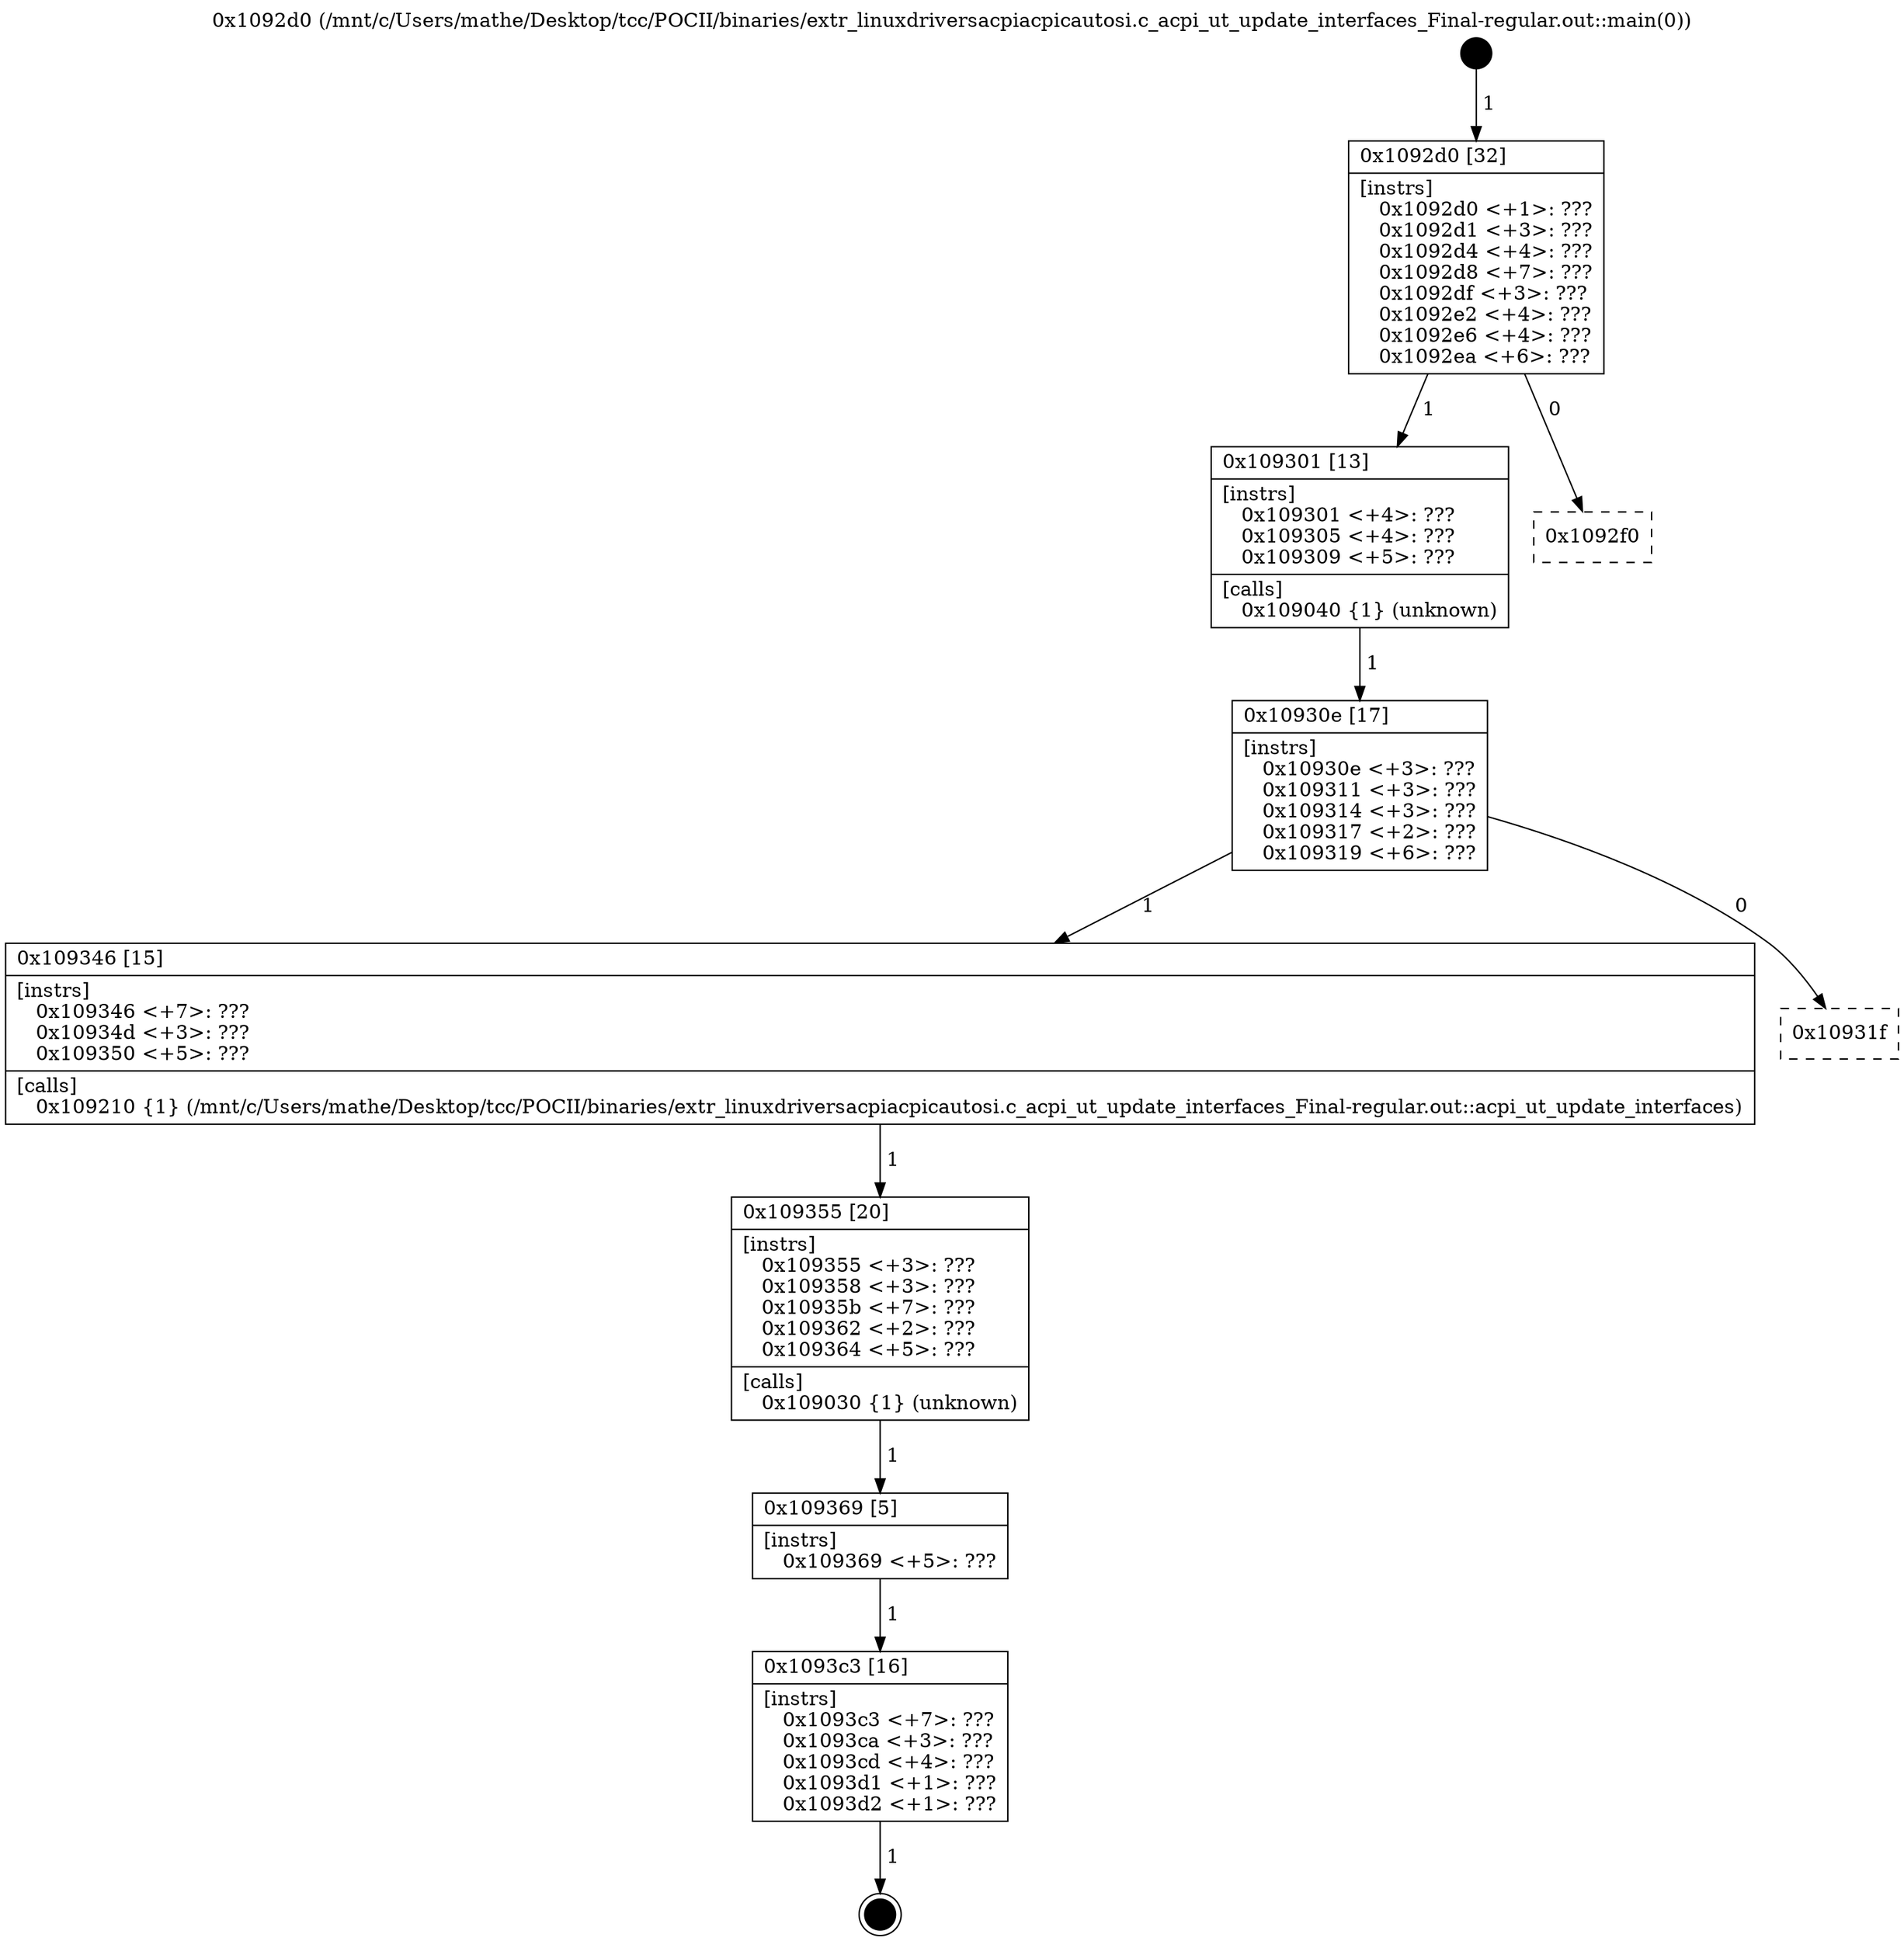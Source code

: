 digraph "0x1092d0" {
  label = "0x1092d0 (/mnt/c/Users/mathe/Desktop/tcc/POCII/binaries/extr_linuxdriversacpiacpicautosi.c_acpi_ut_update_interfaces_Final-regular.out::main(0))"
  labelloc = "t"
  node[shape=record]

  Entry [label="",width=0.3,height=0.3,shape=circle,fillcolor=black,style=filled]
  "0x1092d0" [label="{
     0x1092d0 [32]\l
     | [instrs]\l
     &nbsp;&nbsp;0x1092d0 \<+1\>: ???\l
     &nbsp;&nbsp;0x1092d1 \<+3\>: ???\l
     &nbsp;&nbsp;0x1092d4 \<+4\>: ???\l
     &nbsp;&nbsp;0x1092d8 \<+7\>: ???\l
     &nbsp;&nbsp;0x1092df \<+3\>: ???\l
     &nbsp;&nbsp;0x1092e2 \<+4\>: ???\l
     &nbsp;&nbsp;0x1092e6 \<+4\>: ???\l
     &nbsp;&nbsp;0x1092ea \<+6\>: ???\l
  }"]
  "0x109301" [label="{
     0x109301 [13]\l
     | [instrs]\l
     &nbsp;&nbsp;0x109301 \<+4\>: ???\l
     &nbsp;&nbsp;0x109305 \<+4\>: ???\l
     &nbsp;&nbsp;0x109309 \<+5\>: ???\l
     | [calls]\l
     &nbsp;&nbsp;0x109040 \{1\} (unknown)\l
  }"]
  "0x1092f0" [label="{
     0x1092f0\l
  }", style=dashed]
  "0x10930e" [label="{
     0x10930e [17]\l
     | [instrs]\l
     &nbsp;&nbsp;0x10930e \<+3\>: ???\l
     &nbsp;&nbsp;0x109311 \<+3\>: ???\l
     &nbsp;&nbsp;0x109314 \<+3\>: ???\l
     &nbsp;&nbsp;0x109317 \<+2\>: ???\l
     &nbsp;&nbsp;0x109319 \<+6\>: ???\l
  }"]
  "0x109346" [label="{
     0x109346 [15]\l
     | [instrs]\l
     &nbsp;&nbsp;0x109346 \<+7\>: ???\l
     &nbsp;&nbsp;0x10934d \<+3\>: ???\l
     &nbsp;&nbsp;0x109350 \<+5\>: ???\l
     | [calls]\l
     &nbsp;&nbsp;0x109210 \{1\} (/mnt/c/Users/mathe/Desktop/tcc/POCII/binaries/extr_linuxdriversacpiacpicautosi.c_acpi_ut_update_interfaces_Final-regular.out::acpi_ut_update_interfaces)\l
  }"]
  "0x10931f" [label="{
     0x10931f\l
  }", style=dashed]
  "0x109355" [label="{
     0x109355 [20]\l
     | [instrs]\l
     &nbsp;&nbsp;0x109355 \<+3\>: ???\l
     &nbsp;&nbsp;0x109358 \<+3\>: ???\l
     &nbsp;&nbsp;0x10935b \<+7\>: ???\l
     &nbsp;&nbsp;0x109362 \<+2\>: ???\l
     &nbsp;&nbsp;0x109364 \<+5\>: ???\l
     | [calls]\l
     &nbsp;&nbsp;0x109030 \{1\} (unknown)\l
  }"]
  "0x109369" [label="{
     0x109369 [5]\l
     | [instrs]\l
     &nbsp;&nbsp;0x109369 \<+5\>: ???\l
  }"]
  "0x1093c3" [label="{
     0x1093c3 [16]\l
     | [instrs]\l
     &nbsp;&nbsp;0x1093c3 \<+7\>: ???\l
     &nbsp;&nbsp;0x1093ca \<+3\>: ???\l
     &nbsp;&nbsp;0x1093cd \<+4\>: ???\l
     &nbsp;&nbsp;0x1093d1 \<+1\>: ???\l
     &nbsp;&nbsp;0x1093d2 \<+1\>: ???\l
  }"]
  Exit [label="",width=0.3,height=0.3,shape=circle,fillcolor=black,style=filled,peripheries=2]
  Entry -> "0x1092d0" [label=" 1"]
  "0x1092d0" -> "0x109301" [label=" 1"]
  "0x1092d0" -> "0x1092f0" [label=" 0"]
  "0x109301" -> "0x10930e" [label=" 1"]
  "0x10930e" -> "0x109346" [label=" 1"]
  "0x10930e" -> "0x10931f" [label=" 0"]
  "0x109346" -> "0x109355" [label=" 1"]
  "0x109355" -> "0x109369" [label=" 1"]
  "0x109369" -> "0x1093c3" [label=" 1"]
  "0x1093c3" -> Exit [label=" 1"]
}

